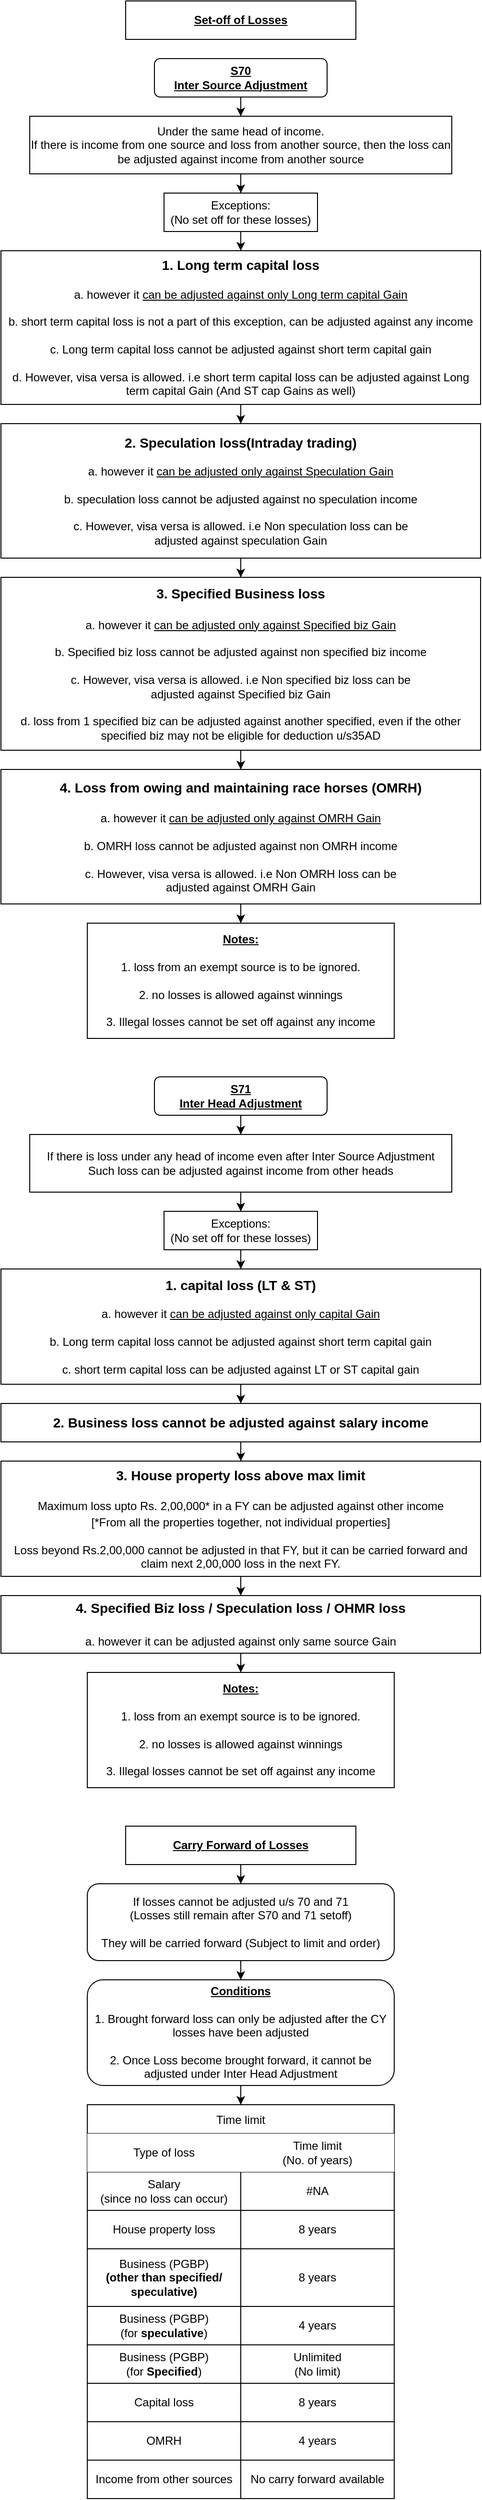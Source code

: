<mxfile version="15.1.1" type="github">
  <diagram id="D8pp1TAPfAaHIgd1MpEE" name="Page-1">
    <mxGraphModel dx="1265" dy="627" grid="1" gridSize="10" guides="1" tooltips="1" connect="1" arrows="1" fold="1" page="1" pageScale="1" pageWidth="850" pageHeight="1100" math="0" shadow="0">
      <root>
        <mxCell id="0" />
        <mxCell id="1" parent="0" />
        <mxCell id="TAzYBhNEJsp0tGCk1SkH-1" value="Set-off of Losses" style="rounded=0;whiteSpace=wrap;html=1;fontStyle=5" parent="1" vertex="1">
          <mxGeometry x="320" width="240" height="40" as="geometry" />
        </mxCell>
        <mxCell id="We-hl39juAuCVzyDzWIm-4" style="edgeStyle=orthogonalEdgeStyle;rounded=0;orthogonalLoop=1;jettySize=auto;html=1;" edge="1" parent="1" source="We-hl39juAuCVzyDzWIm-2" target="We-hl39juAuCVzyDzWIm-3">
          <mxGeometry relative="1" as="geometry" />
        </mxCell>
        <mxCell id="We-hl39juAuCVzyDzWIm-2" value="&lt;div&gt;S70 &lt;br&gt;&lt;/div&gt;&lt;div&gt;Inter Source Adjustment&lt;/div&gt;" style="rounded=1;whiteSpace=wrap;html=1;fontStyle=5" vertex="1" parent="1">
          <mxGeometry x="350" y="60" width="180" height="40" as="geometry" />
        </mxCell>
        <mxCell id="We-hl39juAuCVzyDzWIm-16" style="edgeStyle=orthogonalEdgeStyle;rounded=0;orthogonalLoop=1;jettySize=auto;html=1;" edge="1" parent="1" source="We-hl39juAuCVzyDzWIm-3" target="We-hl39juAuCVzyDzWIm-5">
          <mxGeometry relative="1" as="geometry" />
        </mxCell>
        <mxCell id="We-hl39juAuCVzyDzWIm-3" value="&lt;div&gt;Under the same head of income.&lt;/div&gt;&lt;div&gt;If there is income from one source and loss from another source, then the loss can be adjusted against income from another source&lt;br&gt;&lt;/div&gt;" style="rounded=0;whiteSpace=wrap;html=1;" vertex="1" parent="1">
          <mxGeometry x="220" y="120" width="440" height="60" as="geometry" />
        </mxCell>
        <mxCell id="We-hl39juAuCVzyDzWIm-7" style="edgeStyle=orthogonalEdgeStyle;rounded=0;orthogonalLoop=1;jettySize=auto;html=1;" edge="1" parent="1" source="We-hl39juAuCVzyDzWIm-5" target="We-hl39juAuCVzyDzWIm-6">
          <mxGeometry relative="1" as="geometry" />
        </mxCell>
        <mxCell id="We-hl39juAuCVzyDzWIm-5" value="&lt;div&gt;Exceptions:&lt;/div&gt;&lt;div&gt;(No set off for these losses)&lt;/div&gt;" style="rounded=0;whiteSpace=wrap;html=1;" vertex="1" parent="1">
          <mxGeometry x="360" y="200" width="160" height="40" as="geometry" />
        </mxCell>
        <mxCell id="We-hl39juAuCVzyDzWIm-9" style="edgeStyle=orthogonalEdgeStyle;rounded=0;orthogonalLoop=1;jettySize=auto;html=1;" edge="1" parent="1" source="We-hl39juAuCVzyDzWIm-6" target="We-hl39juAuCVzyDzWIm-8">
          <mxGeometry relative="1" as="geometry" />
        </mxCell>
        <mxCell id="We-hl39juAuCVzyDzWIm-6" value="&lt;div&gt;&lt;font style=&quot;font-size: 14px&quot;&gt;&lt;b&gt;1. Long term capital loss&lt;/b&gt;&lt;/font&gt;&lt;/div&gt;&lt;div&gt;&lt;br&gt;&lt;/div&gt;&lt;div&gt;a. however it &lt;u&gt;can be adjusted against only Long term capital Gain&lt;/u&gt;&lt;/div&gt;&lt;div&gt;&lt;br&gt;&lt;/div&gt;&lt;div&gt;b. short term capital loss is not a part of this exception, can be adjusted against any income&lt;/div&gt;&lt;div&gt;&lt;br&gt;&lt;/div&gt;&lt;div&gt;c. Long term capital loss cannot be adjusted against short term capital gain&lt;/div&gt;&lt;div&gt;&lt;br&gt;&lt;/div&gt;&lt;div&gt;d. However, visa versa is allowed. i.e short term capital loss can be adjusted against Long term capital Gain (And ST cap Gains as well)&lt;/div&gt;" style="rounded=0;whiteSpace=wrap;html=1;" vertex="1" parent="1">
          <mxGeometry x="190" y="260" width="500" height="160" as="geometry" />
        </mxCell>
        <mxCell id="We-hl39juAuCVzyDzWIm-11" style="edgeStyle=orthogonalEdgeStyle;rounded=0;orthogonalLoop=1;jettySize=auto;html=1;" edge="1" parent="1" source="We-hl39juAuCVzyDzWIm-8" target="We-hl39juAuCVzyDzWIm-10">
          <mxGeometry relative="1" as="geometry" />
        </mxCell>
        <mxCell id="We-hl39juAuCVzyDzWIm-8" value="&lt;div&gt;&lt;font style=&quot;font-size: 14px&quot;&gt;&lt;b&gt;2. Speculation loss(Intraday trading)&lt;br&gt;&lt;/b&gt;&lt;/font&gt;&lt;/div&gt;&lt;div&gt;&lt;br&gt;&lt;/div&gt;&lt;div&gt;a. however it &lt;u&gt;can be adjusted &lt;/u&gt;&lt;u&gt;&lt;u&gt;only &lt;/u&gt;against Speculation Gain&lt;/u&gt;&lt;/div&gt;&lt;div&gt;&lt;br&gt;&lt;/div&gt;&lt;div&gt;b. speculation loss cannot be adjusted against no speculation income&lt;/div&gt;&lt;div&gt;&lt;br&gt;&lt;/div&gt;&lt;div&gt;c. However, visa versa is allowed. i.e Non speculation loss can be &lt;br/&gt;adjusted against speculation Gain&lt;br&gt;&lt;/div&gt;" style="rounded=0;whiteSpace=wrap;html=1;" vertex="1" parent="1">
          <mxGeometry x="190" y="440" width="500" height="140" as="geometry" />
        </mxCell>
        <mxCell id="We-hl39juAuCVzyDzWIm-13" style="edgeStyle=orthogonalEdgeStyle;rounded=0;orthogonalLoop=1;jettySize=auto;html=1;entryX=0.5;entryY=0;entryDx=0;entryDy=0;" edge="1" parent="1" source="We-hl39juAuCVzyDzWIm-10" target="We-hl39juAuCVzyDzWIm-12">
          <mxGeometry relative="1" as="geometry" />
        </mxCell>
        <mxCell id="We-hl39juAuCVzyDzWIm-10" value="&lt;div&gt;&lt;font style=&quot;font-size: 14px&quot;&gt;&lt;b&gt;&lt;font style=&quot;font-size: 14px&quot;&gt;3. Specified Business loss&lt;/font&gt;&lt;br&gt;&lt;/b&gt;&lt;/font&gt;&lt;/div&gt;&lt;div&gt;&lt;font style=&quot;font-size: 14px&quot;&gt;&lt;b&gt;&lt;br&gt;&lt;/b&gt;&lt;/font&gt;&lt;/div&gt;&lt;div&gt;a. however it &lt;u&gt;can be adjusted &lt;/u&gt;&lt;u&gt;&lt;u&gt;only &lt;/u&gt;against Specified biz Gain&lt;/u&gt;&lt;/div&gt;&lt;div&gt;&lt;br&gt;&lt;/div&gt;&lt;div&gt;b. Specified biz loss cannot be adjusted against non specified biz income&lt;/div&gt;&lt;div&gt;&lt;br&gt;&lt;/div&gt;&lt;div&gt;c. However, visa versa is allowed. i.e Non specified biz loss can be &lt;br&gt;adjusted against Specified biz Gain&lt;/div&gt;&lt;div&gt;&lt;br&gt;&lt;/div&gt;&lt;div&gt;d. loss from 1 specified biz can be adjusted against another specified, even if the other specified biz may not be eligible for deduction u/s35AD&lt;br&gt;&lt;/div&gt;" style="rounded=0;whiteSpace=wrap;html=1;" vertex="1" parent="1">
          <mxGeometry x="190" y="600" width="500" height="180" as="geometry" />
        </mxCell>
        <mxCell id="We-hl39juAuCVzyDzWIm-15" style="edgeStyle=orthogonalEdgeStyle;rounded=0;orthogonalLoop=1;jettySize=auto;html=1;" edge="1" parent="1" source="We-hl39juAuCVzyDzWIm-12" target="We-hl39juAuCVzyDzWIm-14">
          <mxGeometry relative="1" as="geometry" />
        </mxCell>
        <mxCell id="We-hl39juAuCVzyDzWIm-12" value="&lt;div&gt;&lt;font style=&quot;font-size: 14px&quot;&gt;&lt;b&gt;4. Loss from owing and maintaining race horses (OMRH)&lt;/b&gt;&lt;/font&gt;&lt;/div&gt;&lt;div&gt;&lt;font style=&quot;font-size: 14px&quot;&gt;&lt;b&gt;&lt;br&gt;&lt;/b&gt;&lt;/font&gt;&lt;/div&gt;&lt;div&gt;a. however it &lt;u&gt;can be adjusted &lt;/u&gt;&lt;u&gt;&lt;u&gt;only &lt;/u&gt;against OMRH Gain&lt;/u&gt;&lt;/div&gt;&lt;div&gt;&lt;br&gt;&lt;/div&gt;&lt;div&gt;b. OMRH loss cannot be adjusted against non OMRH income&lt;/div&gt;&lt;div&gt;&lt;br&gt;&lt;/div&gt;&lt;div&gt;c. However, visa versa is allowed. i.e Non OMRH loss can be &lt;br&gt;adjusted against OMRH Gain&lt;br&gt;&lt;/div&gt;" style="rounded=0;whiteSpace=wrap;html=1;" vertex="1" parent="1">
          <mxGeometry x="190" y="800" width="500" height="140" as="geometry" />
        </mxCell>
        <mxCell id="We-hl39juAuCVzyDzWIm-14" value="&lt;div&gt;&lt;u&gt;&lt;b&gt;Notes:&lt;/b&gt;&lt;/u&gt;&lt;/div&gt;&lt;div&gt;&lt;br&gt;&lt;/div&gt;&lt;div&gt;1. loss from an exempt source is to be ignored.&lt;/div&gt;&lt;div&gt;&lt;br&gt;&lt;/div&gt;&lt;div&gt;2. no losses is allowed against winnings&lt;br&gt;&lt;/div&gt;&lt;div&gt;&lt;br&gt;&lt;/div&gt;&lt;div&gt;3. Illegal losses cannot be set off against any income&lt;br&gt;&lt;/div&gt;" style="rounded=0;whiteSpace=wrap;html=1;" vertex="1" parent="1">
          <mxGeometry x="280" y="960" width="320" height="120" as="geometry" />
        </mxCell>
        <mxCell id="We-hl39juAuCVzyDzWIm-21" style="edgeStyle=orthogonalEdgeStyle;rounded=0;orthogonalLoop=1;jettySize=auto;html=1;" edge="1" parent="1" source="We-hl39juAuCVzyDzWIm-17" target="We-hl39juAuCVzyDzWIm-18">
          <mxGeometry relative="1" as="geometry" />
        </mxCell>
        <mxCell id="We-hl39juAuCVzyDzWIm-17" value="&lt;div&gt;S71&lt;br&gt;&lt;/div&gt;&lt;div&gt;Inter Head Adjustment&lt;/div&gt;" style="rounded=1;whiteSpace=wrap;html=1;fontStyle=5" vertex="1" parent="1">
          <mxGeometry x="350" y="1120" width="180" height="40" as="geometry" />
        </mxCell>
        <mxCell id="We-hl39juAuCVzyDzWIm-20" style="edgeStyle=orthogonalEdgeStyle;rounded=0;orthogonalLoop=1;jettySize=auto;html=1;" edge="1" parent="1" source="We-hl39juAuCVzyDzWIm-18" target="We-hl39juAuCVzyDzWIm-19">
          <mxGeometry relative="1" as="geometry" />
        </mxCell>
        <mxCell id="We-hl39juAuCVzyDzWIm-18" value="&lt;div&gt;If there is loss under any head of income even after Inter Source Adjustment&lt;/div&gt;&lt;div&gt;Such loss can be adjusted against income from other heads&lt;span style=&quot;white-space: pre&quot;&gt;&lt;br&gt;&lt;/span&gt;&lt;/div&gt;" style="rounded=0;whiteSpace=wrap;html=1;" vertex="1" parent="1">
          <mxGeometry x="220" y="1180" width="440" height="60" as="geometry" />
        </mxCell>
        <mxCell id="We-hl39juAuCVzyDzWIm-29" style="edgeStyle=orthogonalEdgeStyle;rounded=0;orthogonalLoop=1;jettySize=auto;html=1;" edge="1" parent="1" source="We-hl39juAuCVzyDzWIm-19" target="We-hl39juAuCVzyDzWIm-22">
          <mxGeometry relative="1" as="geometry" />
        </mxCell>
        <mxCell id="We-hl39juAuCVzyDzWIm-19" value="&lt;div&gt;Exceptions:&lt;/div&gt;&lt;div&gt;(No set off for these losses)&lt;/div&gt;" style="rounded=0;whiteSpace=wrap;html=1;" vertex="1" parent="1">
          <mxGeometry x="360" y="1260" width="160" height="40" as="geometry" />
        </mxCell>
        <mxCell id="We-hl39juAuCVzyDzWIm-24" style="edgeStyle=orthogonalEdgeStyle;rounded=0;orthogonalLoop=1;jettySize=auto;html=1;entryX=0.5;entryY=0;entryDx=0;entryDy=0;" edge="1" parent="1" source="We-hl39juAuCVzyDzWIm-22" target="We-hl39juAuCVzyDzWIm-23">
          <mxGeometry relative="1" as="geometry" />
        </mxCell>
        <mxCell id="We-hl39juAuCVzyDzWIm-22" value="&lt;div&gt;&lt;font style=&quot;font-size: 14px&quot;&gt;&lt;b&gt;1. capital loss (LT &amp;amp; ST)&lt;br&gt;&lt;/b&gt;&lt;/font&gt;&lt;/div&gt;&lt;div&gt;&lt;br&gt;&lt;/div&gt;&lt;div&gt;a. however it &lt;u&gt;can be adjusted against only capital Gain&lt;/u&gt;&lt;/div&gt;&lt;div&gt;&lt;br&gt;&lt;/div&gt;&lt;div&gt;b. Long term capital loss cannot be adjusted against short term capital gain&lt;br&gt;&lt;/div&gt;&lt;div&gt;&lt;br&gt;&lt;/div&gt;&lt;div&gt;c. short term capital loss can be adjusted against LT or ST capital gain&lt;br&gt;&lt;/div&gt;" style="rounded=0;whiteSpace=wrap;html=1;" vertex="1" parent="1">
          <mxGeometry x="190" y="1320" width="500" height="120" as="geometry" />
        </mxCell>
        <mxCell id="We-hl39juAuCVzyDzWIm-26" style="edgeStyle=orthogonalEdgeStyle;rounded=0;orthogonalLoop=1;jettySize=auto;html=1;" edge="1" parent="1" source="We-hl39juAuCVzyDzWIm-23" target="We-hl39juAuCVzyDzWIm-25">
          <mxGeometry relative="1" as="geometry" />
        </mxCell>
        <mxCell id="We-hl39juAuCVzyDzWIm-23" value="&lt;div&gt;&lt;font style=&quot;font-size: 14px&quot;&gt;&lt;b&gt;2. Business loss cannot be adjusted against salary income&lt;/b&gt;&lt;/font&gt;&lt;br&gt;&lt;/div&gt;" style="rounded=0;whiteSpace=wrap;html=1;" vertex="1" parent="1">
          <mxGeometry x="190" y="1460" width="500" height="40" as="geometry" />
        </mxCell>
        <mxCell id="We-hl39juAuCVzyDzWIm-28" style="edgeStyle=orthogonalEdgeStyle;rounded=0;orthogonalLoop=1;jettySize=auto;html=1;" edge="1" parent="1" source="We-hl39juAuCVzyDzWIm-25" target="We-hl39juAuCVzyDzWIm-27">
          <mxGeometry relative="1" as="geometry" />
        </mxCell>
        <mxCell id="We-hl39juAuCVzyDzWIm-25" value="&lt;div&gt;&lt;font style=&quot;font-size: 14px&quot;&gt;&lt;b&gt;3. House property loss above max limit&lt;/b&gt;&lt;/font&gt;&lt;/div&gt;&lt;div&gt;&lt;font style=&quot;font-size: 14px&quot;&gt;&lt;font style=&quot;font-size: 12px&quot;&gt;&lt;br&gt;&lt;/font&gt;&lt;/font&gt;&lt;/div&gt;&lt;div&gt;&lt;font style=&quot;font-size: 12px&quot;&gt;Maximum loss upto Rs. 2,00,000* in a FY can be adjusted against other income&lt;/font&gt;&lt;/div&gt;&lt;div&gt;&lt;font style=&quot;font-size: 14px&quot;&gt;&lt;font style=&quot;font-size: 12px&quot;&gt;[*From all the properties together, not individual properties]&lt;/font&gt;&lt;/font&gt;&lt;/div&gt;&lt;div&gt;&lt;br&gt;&lt;/div&gt;&lt;div&gt;Loss beyond Rs.2,00,000 cannot be adjusted in that FY, but it can be carried forward and claim next 2,00,000 loss in the next FY.&lt;br&gt;&lt;font style=&quot;font-size: 14px&quot;&gt;&lt;b&gt;&lt;/b&gt;&lt;/font&gt;&lt;/div&gt;" style="rounded=0;whiteSpace=wrap;html=1;" vertex="1" parent="1">
          <mxGeometry x="190" y="1520" width="500" height="120" as="geometry" />
        </mxCell>
        <mxCell id="We-hl39juAuCVzyDzWIm-31" style="edgeStyle=orthogonalEdgeStyle;rounded=0;orthogonalLoop=1;jettySize=auto;html=1;" edge="1" parent="1" source="We-hl39juAuCVzyDzWIm-27" target="We-hl39juAuCVzyDzWIm-30">
          <mxGeometry relative="1" as="geometry" />
        </mxCell>
        <mxCell id="We-hl39juAuCVzyDzWIm-27" value="&lt;div&gt;&lt;font style=&quot;font-size: 14px&quot;&gt;&lt;b&gt;4. Specified Biz loss / Speculation loss / OHMR loss&lt;br&gt;&lt;/b&gt;&lt;/font&gt;&lt;/div&gt;&lt;div&gt;&lt;font style=&quot;font-size: 14px&quot;&gt;&lt;font style=&quot;font-size: 12px&quot;&gt;&lt;br&gt;&lt;/font&gt;&lt;/font&gt;&lt;/div&gt;&lt;div&gt;&lt;font style=&quot;font-size: 14px&quot;&gt;&lt;font style=&quot;font-size: 12px&quot;&gt;a. however it can be adjusted against only same source Gain&lt;br&gt;&lt;/font&gt;&lt;/font&gt;&lt;/div&gt;" style="rounded=0;whiteSpace=wrap;html=1;" vertex="1" parent="1">
          <mxGeometry x="190" y="1660" width="500" height="60" as="geometry" />
        </mxCell>
        <mxCell id="We-hl39juAuCVzyDzWIm-30" value="&lt;div&gt;&lt;u&gt;&lt;b&gt;Notes:&lt;/b&gt;&lt;/u&gt;&lt;/div&gt;&lt;div&gt;&lt;br&gt;&lt;/div&gt;&lt;div&gt;1. loss from an exempt source is to be ignored.&lt;/div&gt;&lt;div&gt;&lt;br&gt;&lt;/div&gt;&lt;div&gt;2. no losses is allowed against winnings&lt;br&gt;&lt;/div&gt;&lt;div&gt;&lt;br&gt;&lt;/div&gt;&lt;div&gt;3. Illegal losses cannot be set off against any income&lt;br&gt;&lt;/div&gt;" style="rounded=0;whiteSpace=wrap;html=1;" vertex="1" parent="1">
          <mxGeometry x="280" y="1740" width="320" height="120" as="geometry" />
        </mxCell>
        <mxCell id="We-hl39juAuCVzyDzWIm-35" style="edgeStyle=orthogonalEdgeStyle;rounded=0;orthogonalLoop=1;jettySize=auto;html=1;" edge="1" parent="1" source="We-hl39juAuCVzyDzWIm-32" target="We-hl39juAuCVzyDzWIm-34">
          <mxGeometry relative="1" as="geometry" />
        </mxCell>
        <mxCell id="We-hl39juAuCVzyDzWIm-32" value="Carry Forward of Losses" style="rounded=0;whiteSpace=wrap;html=1;fontStyle=5" vertex="1" parent="1">
          <mxGeometry x="320" y="1900" width="240" height="40" as="geometry" />
        </mxCell>
        <mxCell id="We-hl39juAuCVzyDzWIm-37" style="edgeStyle=orthogonalEdgeStyle;rounded=0;orthogonalLoop=1;jettySize=auto;html=1;" edge="1" parent="1" source="We-hl39juAuCVzyDzWIm-34" target="We-hl39juAuCVzyDzWIm-36">
          <mxGeometry relative="1" as="geometry" />
        </mxCell>
        <mxCell id="We-hl39juAuCVzyDzWIm-34" value="&lt;div&gt;If losses cannot be adjusted u/s 70 and 71&lt;/div&gt;&lt;div&gt;(Losses still remain after S70 and 71 setoff)&lt;br&gt;&lt;/div&gt;&lt;div&gt;&lt;br&gt;&lt;/div&gt;&lt;div&gt;They will be carried forward (Subject to limit and order)&lt;br&gt;&lt;/div&gt;" style="rounded=1;whiteSpace=wrap;html=1;" vertex="1" parent="1">
          <mxGeometry x="280" y="1960" width="320" height="80" as="geometry" />
        </mxCell>
        <mxCell id="We-hl39juAuCVzyDzWIm-67" style="edgeStyle=orthogonalEdgeStyle;rounded=0;orthogonalLoop=1;jettySize=auto;html=1;" edge="1" parent="1" source="We-hl39juAuCVzyDzWIm-36" target="We-hl39juAuCVzyDzWIm-39">
          <mxGeometry relative="1" as="geometry" />
        </mxCell>
        <mxCell id="We-hl39juAuCVzyDzWIm-36" value="&lt;div&gt;&lt;u&gt;&lt;b&gt;Conditions&lt;/b&gt;&lt;/u&gt;&lt;/div&gt;&lt;div&gt;&lt;br&gt;&lt;/div&gt;&lt;div&gt;1. Brought forward loss can only be adjusted after the CY losses have been adjusted&lt;/div&gt;&lt;div&gt;&lt;br&gt;&lt;/div&gt;&lt;div&gt;2. Once Loss become brought forward, it cannot be adjusted under Inter Head Adjustment&lt;br&gt;&lt;/div&gt;" style="rounded=1;whiteSpace=wrap;html=1;" vertex="1" parent="1">
          <mxGeometry x="280" y="2060" width="320" height="110" as="geometry" />
        </mxCell>
        <mxCell id="We-hl39juAuCVzyDzWIm-39" value="Time limit" style="shape=table;startSize=30;container=1;collapsible=0;childLayout=tableLayout;" vertex="1" parent="1">
          <mxGeometry x="280" y="2190" width="320" height="410" as="geometry" />
        </mxCell>
        <mxCell id="We-hl39juAuCVzyDzWIm-40" value="" style="shape=partialRectangle;collapsible=0;dropTarget=0;pointerEvents=0;fillColor=none;top=0;left=0;bottom=0;right=0;points=[[0,0.5],[1,0.5]];portConstraint=eastwest;" vertex="1" parent="We-hl39juAuCVzyDzWIm-39">
          <mxGeometry y="30" width="320" height="40" as="geometry" />
        </mxCell>
        <mxCell id="We-hl39juAuCVzyDzWIm-41" value="Type of loss" style="shape=partialRectangle;html=1;whiteSpace=wrap;connectable=0;overflow=hidden;fillColor=#FFFFFF;top=0;left=0;bottom=0;right=0;pointerEvents=1;" vertex="1" parent="We-hl39juAuCVzyDzWIm-40">
          <mxGeometry width="160" height="40" as="geometry" />
        </mxCell>
        <mxCell id="We-hl39juAuCVzyDzWIm-42" value="&lt;div&gt;Time limit&lt;/div&gt;(No. of years)" style="shape=partialRectangle;html=1;whiteSpace=wrap;connectable=0;overflow=hidden;fillColor=#FFFFFF;top=0;left=0;bottom=0;right=0;pointerEvents=1;" vertex="1" parent="We-hl39juAuCVzyDzWIm-40">
          <mxGeometry x="160" width="160" height="40" as="geometry" />
        </mxCell>
        <mxCell id="We-hl39juAuCVzyDzWIm-43" value="" style="shape=partialRectangle;collapsible=0;dropTarget=0;pointerEvents=0;fillColor=none;top=0;left=0;bottom=0;right=0;points=[[0,0.5],[1,0.5]];portConstraint=eastwest;" vertex="1" parent="We-hl39juAuCVzyDzWIm-39">
          <mxGeometry y="70" width="320" height="40" as="geometry" />
        </mxCell>
        <mxCell id="We-hl39juAuCVzyDzWIm-44" value="&lt;div&gt;Salary&lt;/div&gt;(since no loss can occur)" style="shape=partialRectangle;html=1;whiteSpace=wrap;connectable=0;overflow=hidden;fillColor=none;top=0;left=0;bottom=0;right=0;pointerEvents=1;" vertex="1" parent="We-hl39juAuCVzyDzWIm-43">
          <mxGeometry width="160" height="40" as="geometry" />
        </mxCell>
        <mxCell id="We-hl39juAuCVzyDzWIm-45" value="#NA" style="shape=partialRectangle;html=1;whiteSpace=wrap;connectable=0;overflow=hidden;fillColor=none;top=0;left=0;bottom=0;right=0;pointerEvents=1;" vertex="1" parent="We-hl39juAuCVzyDzWIm-43">
          <mxGeometry x="160" width="160" height="40" as="geometry" />
        </mxCell>
        <mxCell id="We-hl39juAuCVzyDzWIm-46" value="" style="shape=partialRectangle;collapsible=0;dropTarget=0;pointerEvents=0;fillColor=none;top=0;left=0;bottom=0;right=0;points=[[0,0.5],[1,0.5]];portConstraint=eastwest;" vertex="1" parent="We-hl39juAuCVzyDzWIm-39">
          <mxGeometry y="110" width="320" height="40" as="geometry" />
        </mxCell>
        <mxCell id="We-hl39juAuCVzyDzWIm-47" value="House property loss" style="shape=partialRectangle;html=1;whiteSpace=wrap;connectable=0;overflow=hidden;fillColor=none;top=0;left=0;bottom=0;right=0;pointerEvents=1;" vertex="1" parent="We-hl39juAuCVzyDzWIm-46">
          <mxGeometry width="160" height="40" as="geometry" />
        </mxCell>
        <mxCell id="We-hl39juAuCVzyDzWIm-48" value="8 years" style="shape=partialRectangle;html=1;whiteSpace=wrap;connectable=0;overflow=hidden;fillColor=none;top=0;left=0;bottom=0;right=0;pointerEvents=1;" vertex="1" parent="We-hl39juAuCVzyDzWIm-46">
          <mxGeometry x="160" width="160" height="40" as="geometry" />
        </mxCell>
        <mxCell id="We-hl39juAuCVzyDzWIm-55" style="shape=partialRectangle;collapsible=0;dropTarget=0;pointerEvents=0;fillColor=none;top=0;left=0;bottom=0;right=0;points=[[0,0.5],[1,0.5]];portConstraint=eastwest;" vertex="1" parent="We-hl39juAuCVzyDzWIm-39">
          <mxGeometry y="150" width="320" height="60" as="geometry" />
        </mxCell>
        <mxCell id="We-hl39juAuCVzyDzWIm-56" value="&lt;div&gt;Business (PGBP)&lt;/div&gt;&lt;b&gt;(other than specified/ speculative)&lt;/b&gt;" style="shape=partialRectangle;html=1;whiteSpace=wrap;connectable=0;overflow=hidden;fillColor=none;top=0;left=0;bottom=0;right=0;pointerEvents=1;" vertex="1" parent="We-hl39juAuCVzyDzWIm-55">
          <mxGeometry width="160" height="60" as="geometry" />
        </mxCell>
        <mxCell id="We-hl39juAuCVzyDzWIm-57" value="8 years" style="shape=partialRectangle;html=1;whiteSpace=wrap;connectable=0;overflow=hidden;fillColor=none;top=0;left=0;bottom=0;right=0;pointerEvents=1;" vertex="1" parent="We-hl39juAuCVzyDzWIm-55">
          <mxGeometry x="160" width="160" height="60" as="geometry" />
        </mxCell>
        <mxCell id="We-hl39juAuCVzyDzWIm-52" style="shape=partialRectangle;collapsible=0;dropTarget=0;pointerEvents=0;fillColor=none;top=0;left=0;bottom=0;right=0;points=[[0,0.5],[1,0.5]];portConstraint=eastwest;" vertex="1" parent="We-hl39juAuCVzyDzWIm-39">
          <mxGeometry y="210" width="320" height="40" as="geometry" />
        </mxCell>
        <mxCell id="We-hl39juAuCVzyDzWIm-53" value="&lt;div&gt;Business (PGBP)&lt;/div&gt;(for &lt;b&gt;speculative&lt;/b&gt;)" style="shape=partialRectangle;html=1;whiteSpace=wrap;connectable=0;overflow=hidden;fillColor=none;top=0;left=0;bottom=0;right=0;pointerEvents=1;" vertex="1" parent="We-hl39juAuCVzyDzWIm-52">
          <mxGeometry width="160" height="40" as="geometry" />
        </mxCell>
        <mxCell id="We-hl39juAuCVzyDzWIm-54" value="4 years" style="shape=partialRectangle;html=1;whiteSpace=wrap;connectable=0;overflow=hidden;fillColor=none;top=0;left=0;bottom=0;right=0;pointerEvents=1;" vertex="1" parent="We-hl39juAuCVzyDzWIm-52">
          <mxGeometry x="160" width="160" height="40" as="geometry" />
        </mxCell>
        <mxCell id="We-hl39juAuCVzyDzWIm-49" style="shape=partialRectangle;collapsible=0;dropTarget=0;pointerEvents=0;fillColor=none;top=0;left=0;bottom=0;right=0;points=[[0,0.5],[1,0.5]];portConstraint=eastwest;" vertex="1" parent="We-hl39juAuCVzyDzWIm-39">
          <mxGeometry y="250" width="320" height="40" as="geometry" />
        </mxCell>
        <mxCell id="We-hl39juAuCVzyDzWIm-50" value="&lt;div&gt;Business (PGBP)&lt;/div&gt;(for &lt;b&gt;Specified&lt;/b&gt;)" style="shape=partialRectangle;html=1;whiteSpace=wrap;connectable=0;overflow=hidden;fillColor=none;top=0;left=0;bottom=0;right=0;pointerEvents=1;" vertex="1" parent="We-hl39juAuCVzyDzWIm-49">
          <mxGeometry width="160" height="40" as="geometry" />
        </mxCell>
        <mxCell id="We-hl39juAuCVzyDzWIm-51" value="&lt;div&gt;Unlimited&lt;/div&gt;&lt;div&gt;(No limit)&lt;br&gt;&lt;/div&gt;" style="shape=partialRectangle;html=1;whiteSpace=wrap;connectable=0;overflow=hidden;fillColor=none;top=0;left=0;bottom=0;right=0;pointerEvents=1;" vertex="1" parent="We-hl39juAuCVzyDzWIm-49">
          <mxGeometry x="160" width="160" height="40" as="geometry" />
        </mxCell>
        <mxCell id="We-hl39juAuCVzyDzWIm-61" style="shape=partialRectangle;collapsible=0;dropTarget=0;pointerEvents=0;fillColor=none;top=0;left=0;bottom=0;right=0;points=[[0,0.5],[1,0.5]];portConstraint=eastwest;" vertex="1" parent="We-hl39juAuCVzyDzWIm-39">
          <mxGeometry y="290" width="320" height="40" as="geometry" />
        </mxCell>
        <mxCell id="We-hl39juAuCVzyDzWIm-62" value="Capital loss" style="shape=partialRectangle;html=1;whiteSpace=wrap;connectable=0;overflow=hidden;fillColor=none;top=0;left=0;bottom=0;right=0;pointerEvents=1;" vertex="1" parent="We-hl39juAuCVzyDzWIm-61">
          <mxGeometry width="160" height="40" as="geometry" />
        </mxCell>
        <mxCell id="We-hl39juAuCVzyDzWIm-63" value="8 years" style="shape=partialRectangle;html=1;whiteSpace=wrap;connectable=0;overflow=hidden;fillColor=none;top=0;left=0;bottom=0;right=0;pointerEvents=1;" vertex="1" parent="We-hl39juAuCVzyDzWIm-61">
          <mxGeometry x="160" width="160" height="40" as="geometry" />
        </mxCell>
        <mxCell id="We-hl39juAuCVzyDzWIm-58" style="shape=partialRectangle;collapsible=0;dropTarget=0;pointerEvents=0;fillColor=none;top=0;left=0;bottom=0;right=0;points=[[0,0.5],[1,0.5]];portConstraint=eastwest;" vertex="1" parent="We-hl39juAuCVzyDzWIm-39">
          <mxGeometry y="330" width="320" height="40" as="geometry" />
        </mxCell>
        <mxCell id="We-hl39juAuCVzyDzWIm-59" value="OMRH" style="shape=partialRectangle;html=1;whiteSpace=wrap;connectable=0;overflow=hidden;fillColor=none;top=0;left=0;bottom=0;right=0;pointerEvents=1;" vertex="1" parent="We-hl39juAuCVzyDzWIm-58">
          <mxGeometry width="160" height="40" as="geometry" />
        </mxCell>
        <mxCell id="We-hl39juAuCVzyDzWIm-60" value="4 years" style="shape=partialRectangle;html=1;whiteSpace=wrap;connectable=0;overflow=hidden;fillColor=none;top=0;left=0;bottom=0;right=0;pointerEvents=1;" vertex="1" parent="We-hl39juAuCVzyDzWIm-58">
          <mxGeometry x="160" width="160" height="40" as="geometry" />
        </mxCell>
        <mxCell id="We-hl39juAuCVzyDzWIm-64" style="shape=partialRectangle;collapsible=0;dropTarget=0;pointerEvents=0;fillColor=none;top=0;left=0;bottom=0;right=0;points=[[0,0.5],[1,0.5]];portConstraint=eastwest;" vertex="1" parent="We-hl39juAuCVzyDzWIm-39">
          <mxGeometry y="370" width="320" height="40" as="geometry" />
        </mxCell>
        <mxCell id="We-hl39juAuCVzyDzWIm-65" value="Income from other sources" style="shape=partialRectangle;html=1;whiteSpace=wrap;connectable=0;overflow=hidden;fillColor=none;top=0;left=0;bottom=0;right=0;pointerEvents=1;" vertex="1" parent="We-hl39juAuCVzyDzWIm-64">
          <mxGeometry width="160" height="40" as="geometry" />
        </mxCell>
        <mxCell id="We-hl39juAuCVzyDzWIm-66" value="No carry forward available" style="shape=partialRectangle;html=1;whiteSpace=wrap;connectable=0;overflow=hidden;fillColor=none;top=0;left=0;bottom=0;right=0;pointerEvents=1;" vertex="1" parent="We-hl39juAuCVzyDzWIm-64">
          <mxGeometry x="160" width="160" height="40" as="geometry" />
        </mxCell>
      </root>
    </mxGraphModel>
  </diagram>
</mxfile>
